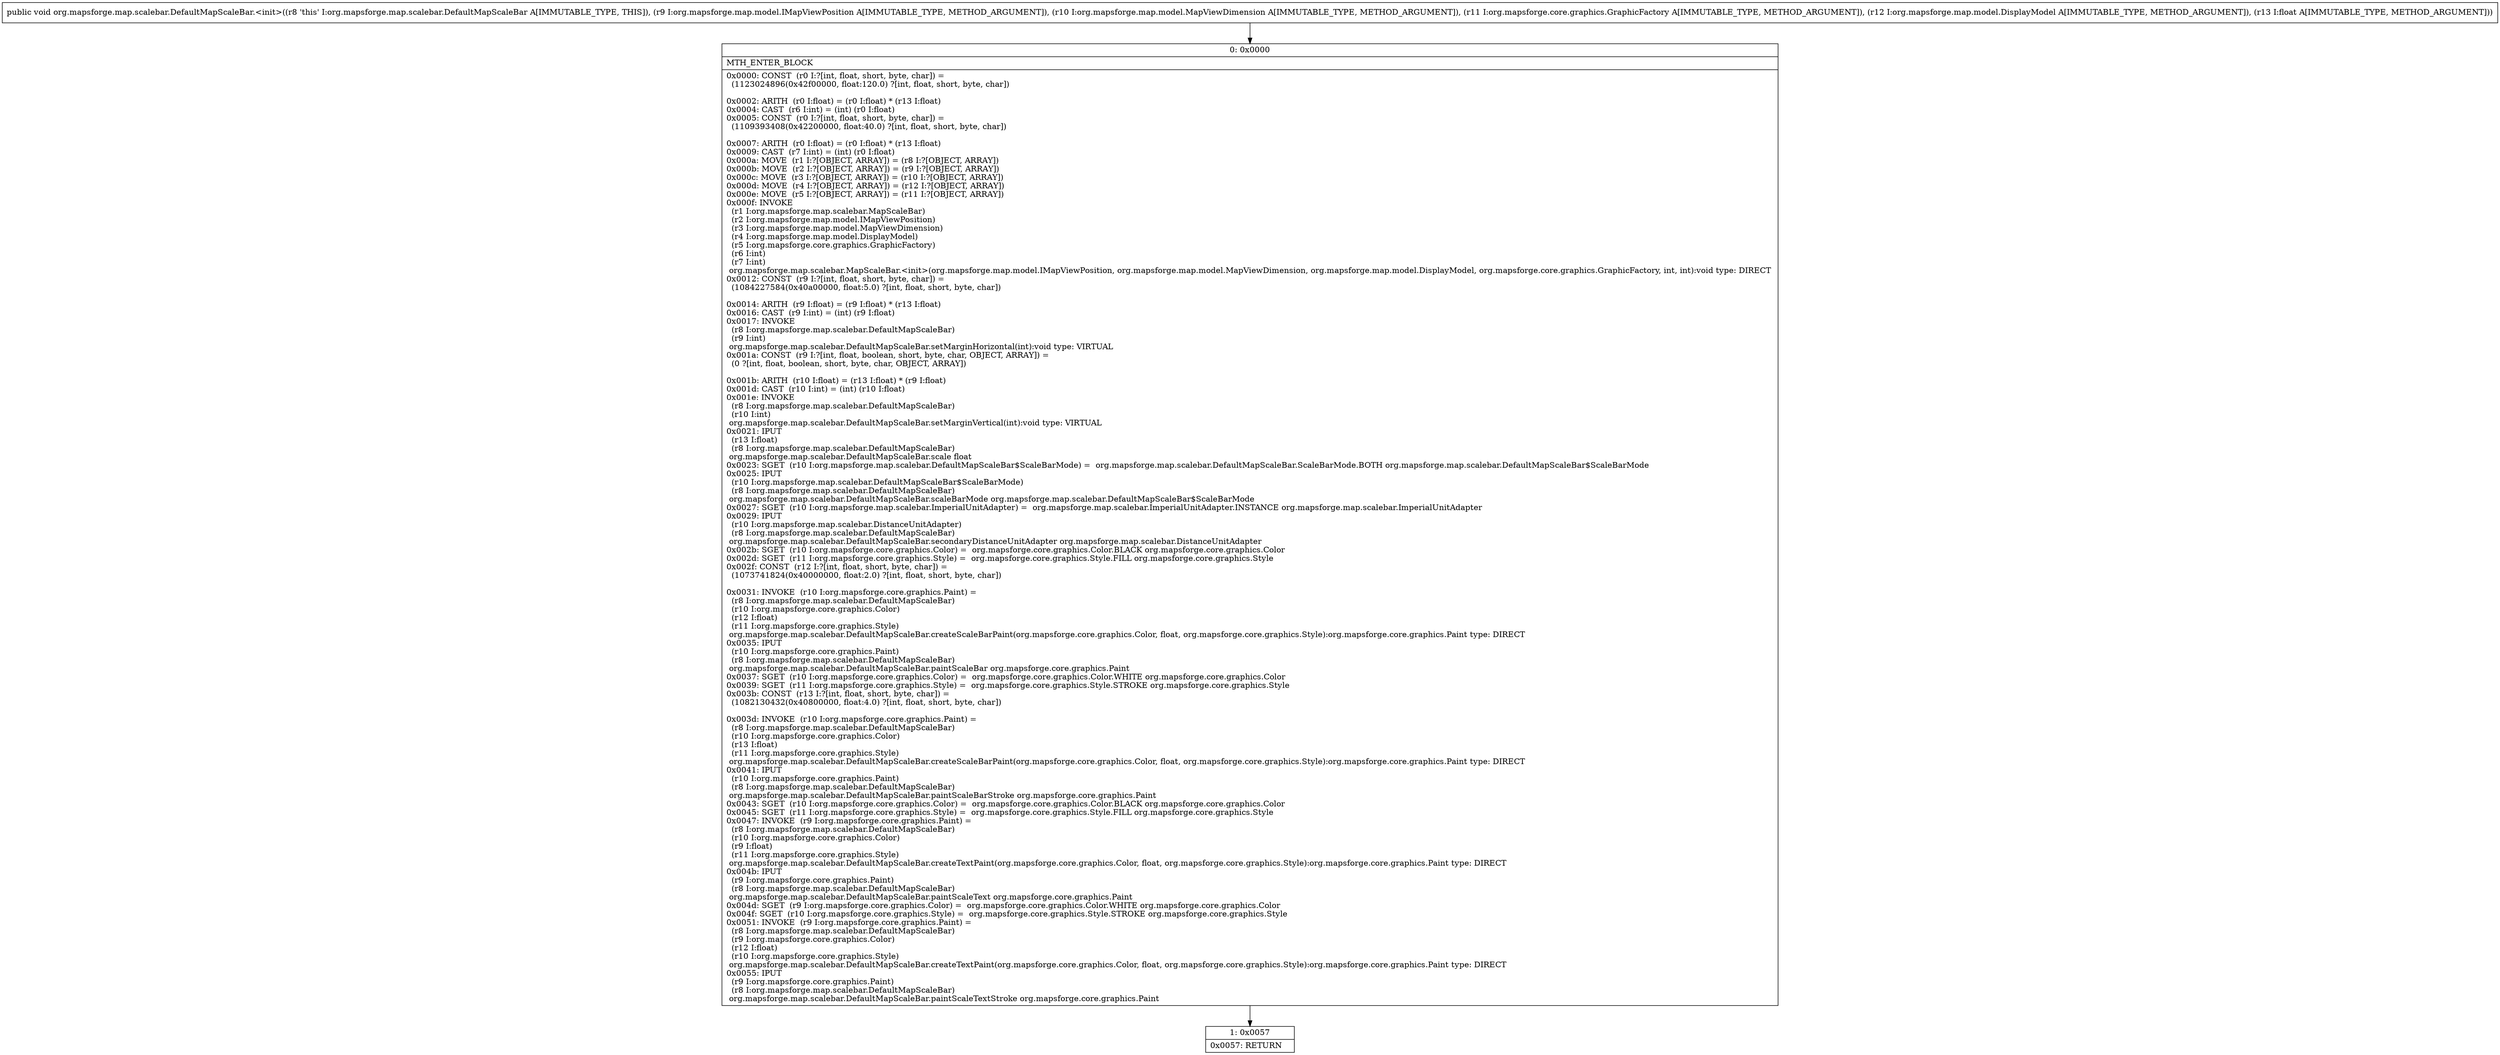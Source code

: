 digraph "CFG fororg.mapsforge.map.scalebar.DefaultMapScaleBar.\<init\>(Lorg\/mapsforge\/map\/model\/IMapViewPosition;Lorg\/mapsforge\/map\/model\/MapViewDimension;Lorg\/mapsforge\/core\/graphics\/GraphicFactory;Lorg\/mapsforge\/map\/model\/DisplayModel;F)V" {
Node_0 [shape=record,label="{0\:\ 0x0000|MTH_ENTER_BLOCK\l|0x0000: CONST  (r0 I:?[int, float, short, byte, char]) = \l  (1123024896(0x42f00000, float:120.0) ?[int, float, short, byte, char])\l \l0x0002: ARITH  (r0 I:float) = (r0 I:float) * (r13 I:float) \l0x0004: CAST  (r6 I:int) = (int) (r0 I:float) \l0x0005: CONST  (r0 I:?[int, float, short, byte, char]) = \l  (1109393408(0x42200000, float:40.0) ?[int, float, short, byte, char])\l \l0x0007: ARITH  (r0 I:float) = (r0 I:float) * (r13 I:float) \l0x0009: CAST  (r7 I:int) = (int) (r0 I:float) \l0x000a: MOVE  (r1 I:?[OBJECT, ARRAY]) = (r8 I:?[OBJECT, ARRAY]) \l0x000b: MOVE  (r2 I:?[OBJECT, ARRAY]) = (r9 I:?[OBJECT, ARRAY]) \l0x000c: MOVE  (r3 I:?[OBJECT, ARRAY]) = (r10 I:?[OBJECT, ARRAY]) \l0x000d: MOVE  (r4 I:?[OBJECT, ARRAY]) = (r12 I:?[OBJECT, ARRAY]) \l0x000e: MOVE  (r5 I:?[OBJECT, ARRAY]) = (r11 I:?[OBJECT, ARRAY]) \l0x000f: INVOKE  \l  (r1 I:org.mapsforge.map.scalebar.MapScaleBar)\l  (r2 I:org.mapsforge.map.model.IMapViewPosition)\l  (r3 I:org.mapsforge.map.model.MapViewDimension)\l  (r4 I:org.mapsforge.map.model.DisplayModel)\l  (r5 I:org.mapsforge.core.graphics.GraphicFactory)\l  (r6 I:int)\l  (r7 I:int)\l org.mapsforge.map.scalebar.MapScaleBar.\<init\>(org.mapsforge.map.model.IMapViewPosition, org.mapsforge.map.model.MapViewDimension, org.mapsforge.map.model.DisplayModel, org.mapsforge.core.graphics.GraphicFactory, int, int):void type: DIRECT \l0x0012: CONST  (r9 I:?[int, float, short, byte, char]) = \l  (1084227584(0x40a00000, float:5.0) ?[int, float, short, byte, char])\l \l0x0014: ARITH  (r9 I:float) = (r9 I:float) * (r13 I:float) \l0x0016: CAST  (r9 I:int) = (int) (r9 I:float) \l0x0017: INVOKE  \l  (r8 I:org.mapsforge.map.scalebar.DefaultMapScaleBar)\l  (r9 I:int)\l org.mapsforge.map.scalebar.DefaultMapScaleBar.setMarginHorizontal(int):void type: VIRTUAL \l0x001a: CONST  (r9 I:?[int, float, boolean, short, byte, char, OBJECT, ARRAY]) = \l  (0 ?[int, float, boolean, short, byte, char, OBJECT, ARRAY])\l \l0x001b: ARITH  (r10 I:float) = (r13 I:float) * (r9 I:float) \l0x001d: CAST  (r10 I:int) = (int) (r10 I:float) \l0x001e: INVOKE  \l  (r8 I:org.mapsforge.map.scalebar.DefaultMapScaleBar)\l  (r10 I:int)\l org.mapsforge.map.scalebar.DefaultMapScaleBar.setMarginVertical(int):void type: VIRTUAL \l0x0021: IPUT  \l  (r13 I:float)\l  (r8 I:org.mapsforge.map.scalebar.DefaultMapScaleBar)\l org.mapsforge.map.scalebar.DefaultMapScaleBar.scale float \l0x0023: SGET  (r10 I:org.mapsforge.map.scalebar.DefaultMapScaleBar$ScaleBarMode) =  org.mapsforge.map.scalebar.DefaultMapScaleBar.ScaleBarMode.BOTH org.mapsforge.map.scalebar.DefaultMapScaleBar$ScaleBarMode \l0x0025: IPUT  \l  (r10 I:org.mapsforge.map.scalebar.DefaultMapScaleBar$ScaleBarMode)\l  (r8 I:org.mapsforge.map.scalebar.DefaultMapScaleBar)\l org.mapsforge.map.scalebar.DefaultMapScaleBar.scaleBarMode org.mapsforge.map.scalebar.DefaultMapScaleBar$ScaleBarMode \l0x0027: SGET  (r10 I:org.mapsforge.map.scalebar.ImperialUnitAdapter) =  org.mapsforge.map.scalebar.ImperialUnitAdapter.INSTANCE org.mapsforge.map.scalebar.ImperialUnitAdapter \l0x0029: IPUT  \l  (r10 I:org.mapsforge.map.scalebar.DistanceUnitAdapter)\l  (r8 I:org.mapsforge.map.scalebar.DefaultMapScaleBar)\l org.mapsforge.map.scalebar.DefaultMapScaleBar.secondaryDistanceUnitAdapter org.mapsforge.map.scalebar.DistanceUnitAdapter \l0x002b: SGET  (r10 I:org.mapsforge.core.graphics.Color) =  org.mapsforge.core.graphics.Color.BLACK org.mapsforge.core.graphics.Color \l0x002d: SGET  (r11 I:org.mapsforge.core.graphics.Style) =  org.mapsforge.core.graphics.Style.FILL org.mapsforge.core.graphics.Style \l0x002f: CONST  (r12 I:?[int, float, short, byte, char]) = \l  (1073741824(0x40000000, float:2.0) ?[int, float, short, byte, char])\l \l0x0031: INVOKE  (r10 I:org.mapsforge.core.graphics.Paint) = \l  (r8 I:org.mapsforge.map.scalebar.DefaultMapScaleBar)\l  (r10 I:org.mapsforge.core.graphics.Color)\l  (r12 I:float)\l  (r11 I:org.mapsforge.core.graphics.Style)\l org.mapsforge.map.scalebar.DefaultMapScaleBar.createScaleBarPaint(org.mapsforge.core.graphics.Color, float, org.mapsforge.core.graphics.Style):org.mapsforge.core.graphics.Paint type: DIRECT \l0x0035: IPUT  \l  (r10 I:org.mapsforge.core.graphics.Paint)\l  (r8 I:org.mapsforge.map.scalebar.DefaultMapScaleBar)\l org.mapsforge.map.scalebar.DefaultMapScaleBar.paintScaleBar org.mapsforge.core.graphics.Paint \l0x0037: SGET  (r10 I:org.mapsforge.core.graphics.Color) =  org.mapsforge.core.graphics.Color.WHITE org.mapsforge.core.graphics.Color \l0x0039: SGET  (r11 I:org.mapsforge.core.graphics.Style) =  org.mapsforge.core.graphics.Style.STROKE org.mapsforge.core.graphics.Style \l0x003b: CONST  (r13 I:?[int, float, short, byte, char]) = \l  (1082130432(0x40800000, float:4.0) ?[int, float, short, byte, char])\l \l0x003d: INVOKE  (r10 I:org.mapsforge.core.graphics.Paint) = \l  (r8 I:org.mapsforge.map.scalebar.DefaultMapScaleBar)\l  (r10 I:org.mapsforge.core.graphics.Color)\l  (r13 I:float)\l  (r11 I:org.mapsforge.core.graphics.Style)\l org.mapsforge.map.scalebar.DefaultMapScaleBar.createScaleBarPaint(org.mapsforge.core.graphics.Color, float, org.mapsforge.core.graphics.Style):org.mapsforge.core.graphics.Paint type: DIRECT \l0x0041: IPUT  \l  (r10 I:org.mapsforge.core.graphics.Paint)\l  (r8 I:org.mapsforge.map.scalebar.DefaultMapScaleBar)\l org.mapsforge.map.scalebar.DefaultMapScaleBar.paintScaleBarStroke org.mapsforge.core.graphics.Paint \l0x0043: SGET  (r10 I:org.mapsforge.core.graphics.Color) =  org.mapsforge.core.graphics.Color.BLACK org.mapsforge.core.graphics.Color \l0x0045: SGET  (r11 I:org.mapsforge.core.graphics.Style) =  org.mapsforge.core.graphics.Style.FILL org.mapsforge.core.graphics.Style \l0x0047: INVOKE  (r9 I:org.mapsforge.core.graphics.Paint) = \l  (r8 I:org.mapsforge.map.scalebar.DefaultMapScaleBar)\l  (r10 I:org.mapsforge.core.graphics.Color)\l  (r9 I:float)\l  (r11 I:org.mapsforge.core.graphics.Style)\l org.mapsforge.map.scalebar.DefaultMapScaleBar.createTextPaint(org.mapsforge.core.graphics.Color, float, org.mapsforge.core.graphics.Style):org.mapsforge.core.graphics.Paint type: DIRECT \l0x004b: IPUT  \l  (r9 I:org.mapsforge.core.graphics.Paint)\l  (r8 I:org.mapsforge.map.scalebar.DefaultMapScaleBar)\l org.mapsforge.map.scalebar.DefaultMapScaleBar.paintScaleText org.mapsforge.core.graphics.Paint \l0x004d: SGET  (r9 I:org.mapsforge.core.graphics.Color) =  org.mapsforge.core.graphics.Color.WHITE org.mapsforge.core.graphics.Color \l0x004f: SGET  (r10 I:org.mapsforge.core.graphics.Style) =  org.mapsforge.core.graphics.Style.STROKE org.mapsforge.core.graphics.Style \l0x0051: INVOKE  (r9 I:org.mapsforge.core.graphics.Paint) = \l  (r8 I:org.mapsforge.map.scalebar.DefaultMapScaleBar)\l  (r9 I:org.mapsforge.core.graphics.Color)\l  (r12 I:float)\l  (r10 I:org.mapsforge.core.graphics.Style)\l org.mapsforge.map.scalebar.DefaultMapScaleBar.createTextPaint(org.mapsforge.core.graphics.Color, float, org.mapsforge.core.graphics.Style):org.mapsforge.core.graphics.Paint type: DIRECT \l0x0055: IPUT  \l  (r9 I:org.mapsforge.core.graphics.Paint)\l  (r8 I:org.mapsforge.map.scalebar.DefaultMapScaleBar)\l org.mapsforge.map.scalebar.DefaultMapScaleBar.paintScaleTextStroke org.mapsforge.core.graphics.Paint \l}"];
Node_1 [shape=record,label="{1\:\ 0x0057|0x0057: RETURN   \l}"];
MethodNode[shape=record,label="{public void org.mapsforge.map.scalebar.DefaultMapScaleBar.\<init\>((r8 'this' I:org.mapsforge.map.scalebar.DefaultMapScaleBar A[IMMUTABLE_TYPE, THIS]), (r9 I:org.mapsforge.map.model.IMapViewPosition A[IMMUTABLE_TYPE, METHOD_ARGUMENT]), (r10 I:org.mapsforge.map.model.MapViewDimension A[IMMUTABLE_TYPE, METHOD_ARGUMENT]), (r11 I:org.mapsforge.core.graphics.GraphicFactory A[IMMUTABLE_TYPE, METHOD_ARGUMENT]), (r12 I:org.mapsforge.map.model.DisplayModel A[IMMUTABLE_TYPE, METHOD_ARGUMENT]), (r13 I:float A[IMMUTABLE_TYPE, METHOD_ARGUMENT])) }"];
MethodNode -> Node_0;
Node_0 -> Node_1;
}

